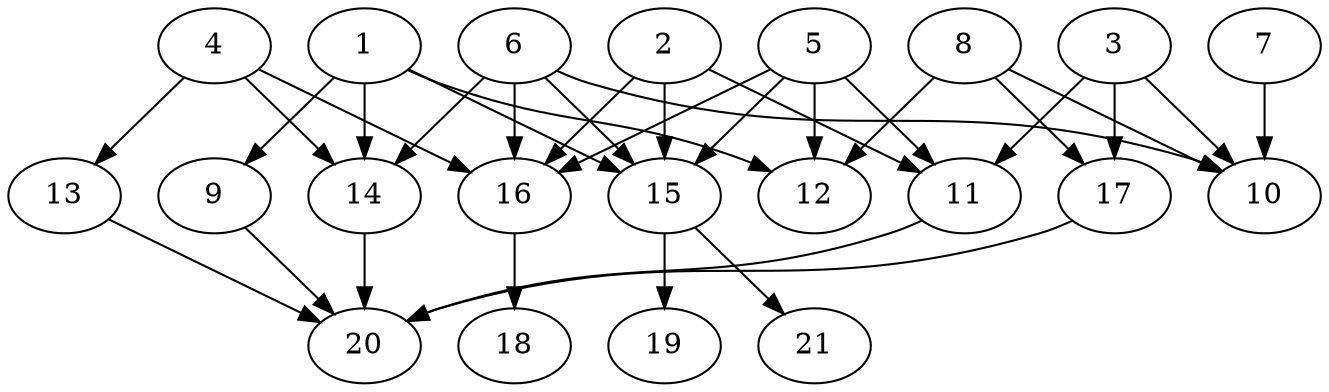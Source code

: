 // DAG (tier=2-normal, mode=compute, n=21, ccr=0.396, fat=0.692, density=0.506, regular=0.470, jump=0.183, mindata=524288, maxdata=8388608)
// DAG automatically generated by daggen at Sun Aug 24 16:33:33 2025
// /home/ermia/Project/Environments/daggen/bin/daggen --dot --ccr 0.396 --fat 0.692 --regular 0.470 --density 0.506 --jump 0.183 --mindata 524288 --maxdata 8388608 -n 21 
digraph G {
  1 [size="11884678263676178", alpha="0.00", expect_size="5942339131838089"]
  1 -> 9 [size ="353002430922752"]
  1 -> 12 [size ="353002430922752"]
  1 -> 14 [size ="353002430922752"]
  1 -> 15 [size ="353002430922752"]
  2 [size="22330474496000000000", alpha="0.01", expect_size="11165237248000000000"]
  2 -> 11 [size ="63438848000000"]
  2 -> 15 [size ="63438848000000"]
  2 -> 16 [size ="63438848000000"]
  3 [size="554511103073198276608", alpha="0.18", expect_size="277255551536599138304"]
  3 -> 10 [size ="539962357317632"]
  3 -> 11 [size ="539962357317632"]
  3 -> 17 [size ="539962357317632"]
  4 [size="241886270089232288", alpha="0.13", expect_size="120943135044616144"]
  4 -> 13 [size ="143430307020800"]
  4 -> 14 [size ="143430307020800"]
  4 -> 16 [size ="143430307020800"]
  5 [size="3232968324904124416", alpha="0.10", expect_size="1616484162452062208"]
  5 -> 11 [size ="17491388530688"]
  5 -> 12 [size ="17491388530688"]
  5 -> 15 [size ="17491388530688"]
  5 -> 16 [size ="17491388530688"]
  6 [size="11079701905296274", alpha="0.11", expect_size="5539850952648137"]
  6 -> 10 [size ="264477920460800"]
  6 -> 14 [size ="264477920460800"]
  6 -> 15 [size ="264477920460800"]
  6 -> 16 [size ="264477920460800"]
  7 [size="40085015875200", alpha="0.16", expect_size="20042507937600"]
  7 -> 10 [size ="2783138807808"]
  8 [size="195208899236724736000", alpha="0.09", expect_size="97604449618362368000"]
  8 -> 10 [size ="269209095372800"]
  8 -> 12 [size ="269209095372800"]
  8 -> 17 [size ="269209095372800"]
  9 [size="242843069378082048", alpha="0.14", expect_size="121421534689041024"]
  9 -> 20 [size ="104648086126592"]
  10 [size="14476491224509696", alpha="0.16", expect_size="7238245612254848"]
  11 [size="21479742772378140", alpha="0.07", expect_size="10739871386189070"]
  11 -> 20 [size ="460229644910592"]
  12 [size="12911453559433723904", alpha="0.07", expect_size="6455726779716861952"]
  13 [size="2077638661285708", alpha="0.00", expect_size="1038819330642854"]
  13 -> 20 [size ="82866436308992"]
  14 [size="923158664693774208", alpha="0.18", expect_size="461579332346887104"]
  14 -> 20 [size ="471985037508608"]
  15 [size="250493063063912054784", alpha="0.08", expect_size="125246531531956027392"]
  15 -> 19 [size ="317897507340288"]
  15 -> 21 [size ="317897507340288"]
  16 [size="290407917659107622912", alpha="0.03", expect_size="145203958829553811456"]
  16 -> 18 [size ="350829110362112"]
  17 [size="542040239201754432", alpha="0.14", expect_size="271020119600877216"]
  17 -> 20 [size ="455643181875200"]
  18 [size="781762847673496960", alpha="0.15", expect_size="390881423836748480"]
  19 [size="58995105503483872", alpha="0.11", expect_size="29497552751741936"]
  20 [size="14341051906270632", alpha="0.10", expect_size="7170525953135316"]
  21 [size="5529841981130405", alpha="0.06", expect_size="2764920990565202"]
}